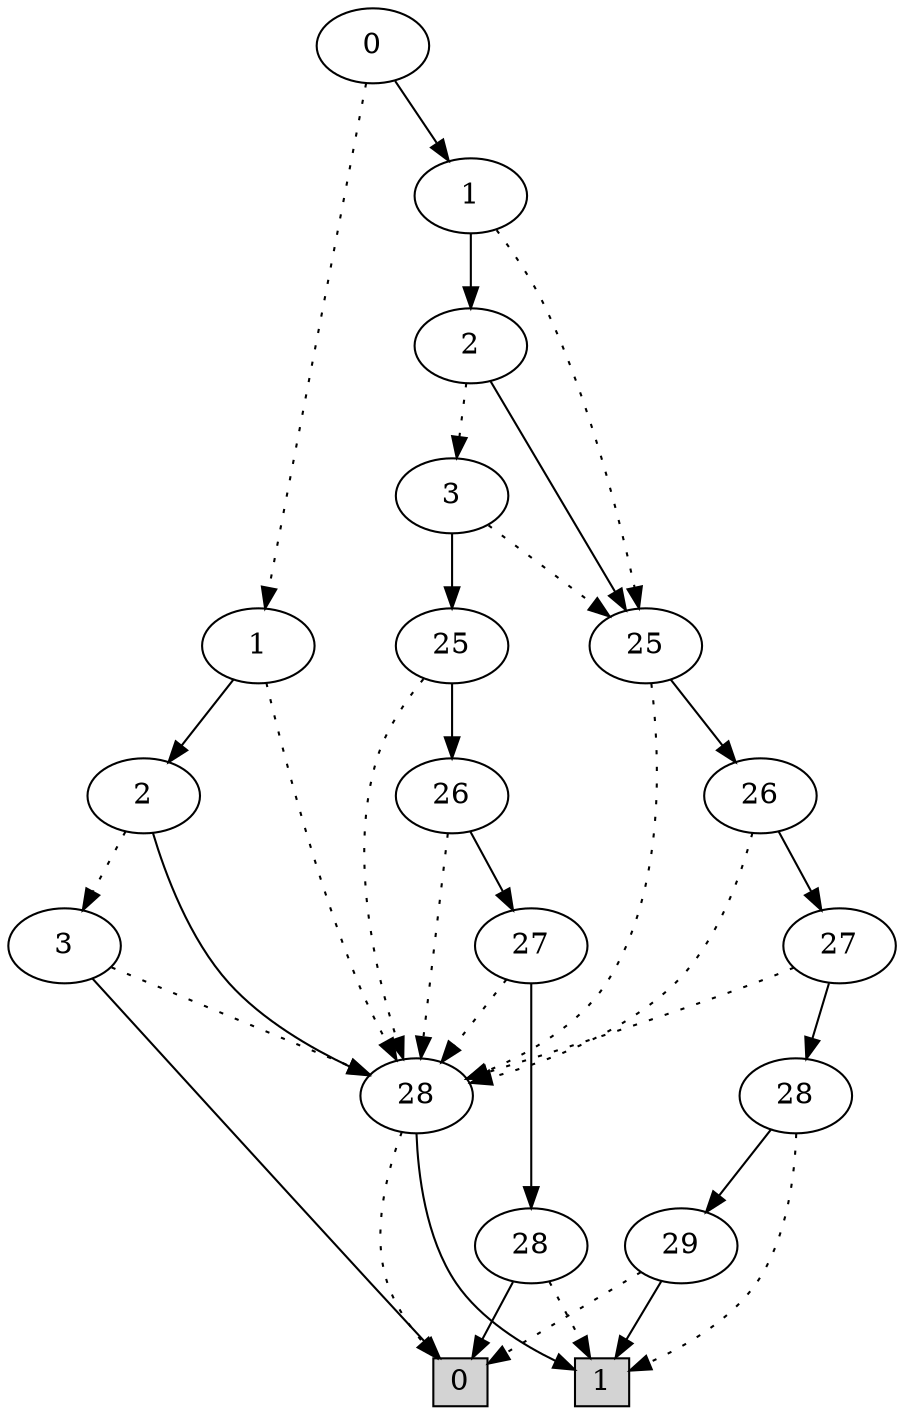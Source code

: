 digraph G {
0 [shape=box, label="0", style=filled, shape=box, height=0.3, width=0.3];
1 [shape=box, label="1", style=filled, shape=box, height=0.3, width=0.3];
10299 [label="0"];
10299 -> 10262 [style=dotted];
10299 -> 10298 [style=filled];
10262 [label="1"];
10262 -> 58 [style=dotted];
10262 -> 10261 [style=filled];
58 [label="28"];
58 -> 0 [style=dotted];
58 -> 1 [style=filled];
10261 [label="2"];
10261 -> 10260 [style=dotted];
10261 -> 58 [style=filled];
10260 [label="3"];
10260 -> 58 [style=dotted];
10260 -> 0 [style=filled];
10298 [label="1"];
10298 -> 10295 [style=dotted];
10298 -> 10297 [style=filled];
10295 [label="25"];
10295 -> 58 [style=dotted];
10295 -> 10294 [style=filled];
10294 [label="26"];
10294 -> 58 [style=dotted];
10294 -> 10293 [style=filled];
10293 [label="27"];
10293 -> 58 [style=dotted];
10293 -> 1412 [style=filled];
1412 [label="28"];
1412 -> 1 [style=dotted];
1412 -> 60 [style=filled];
60 [label="29"];
60 -> 0 [style=dotted];
60 -> 1 [style=filled];
10297 [label="2"];
10297 -> 10296 [style=dotted];
10297 -> 10295 [style=filled];
10296 [label="3"];
10296 -> 10295 [style=dotted];
10296 -> 10283 [style=filled];
10283 [label="25"];
10283 -> 58 [style=dotted];
10283 -> 10282 [style=filled];
10282 [label="26"];
10282 -> 58 [style=dotted];
10282 -> 10281 [style=filled];
10281 [label="27"];
10281 -> 58 [style=dotted];
10281 -> 59 [style=filled];
59 [label="28"];
59 -> 1 [style=dotted];
59 -> 0 [style=filled];
}
